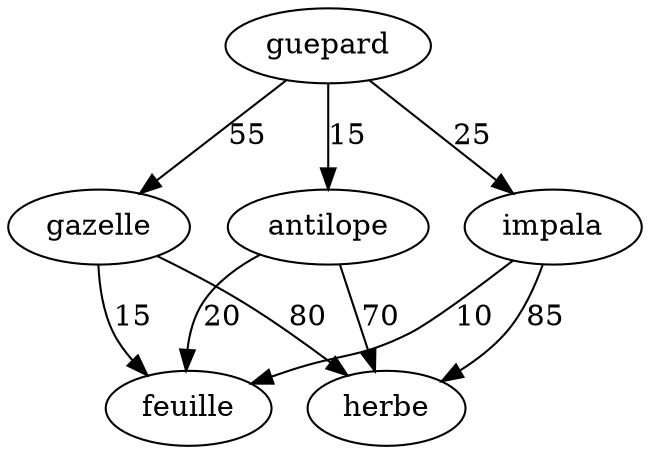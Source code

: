 digraph mongraphe {
    guepard -> gazelle [label="55"];
    guepard -> impala [label="25"];
    guepard -> antilope [label="15"];
    gazelle -> herbe [label="80"];
    gazelle -> feuille [label="15"];
    impala -> herbe [label="85"];
    impala -> feuille [label="10"];
    antilope -> herbe [label="70"];
    antilope -> feuille [label="20"];
}